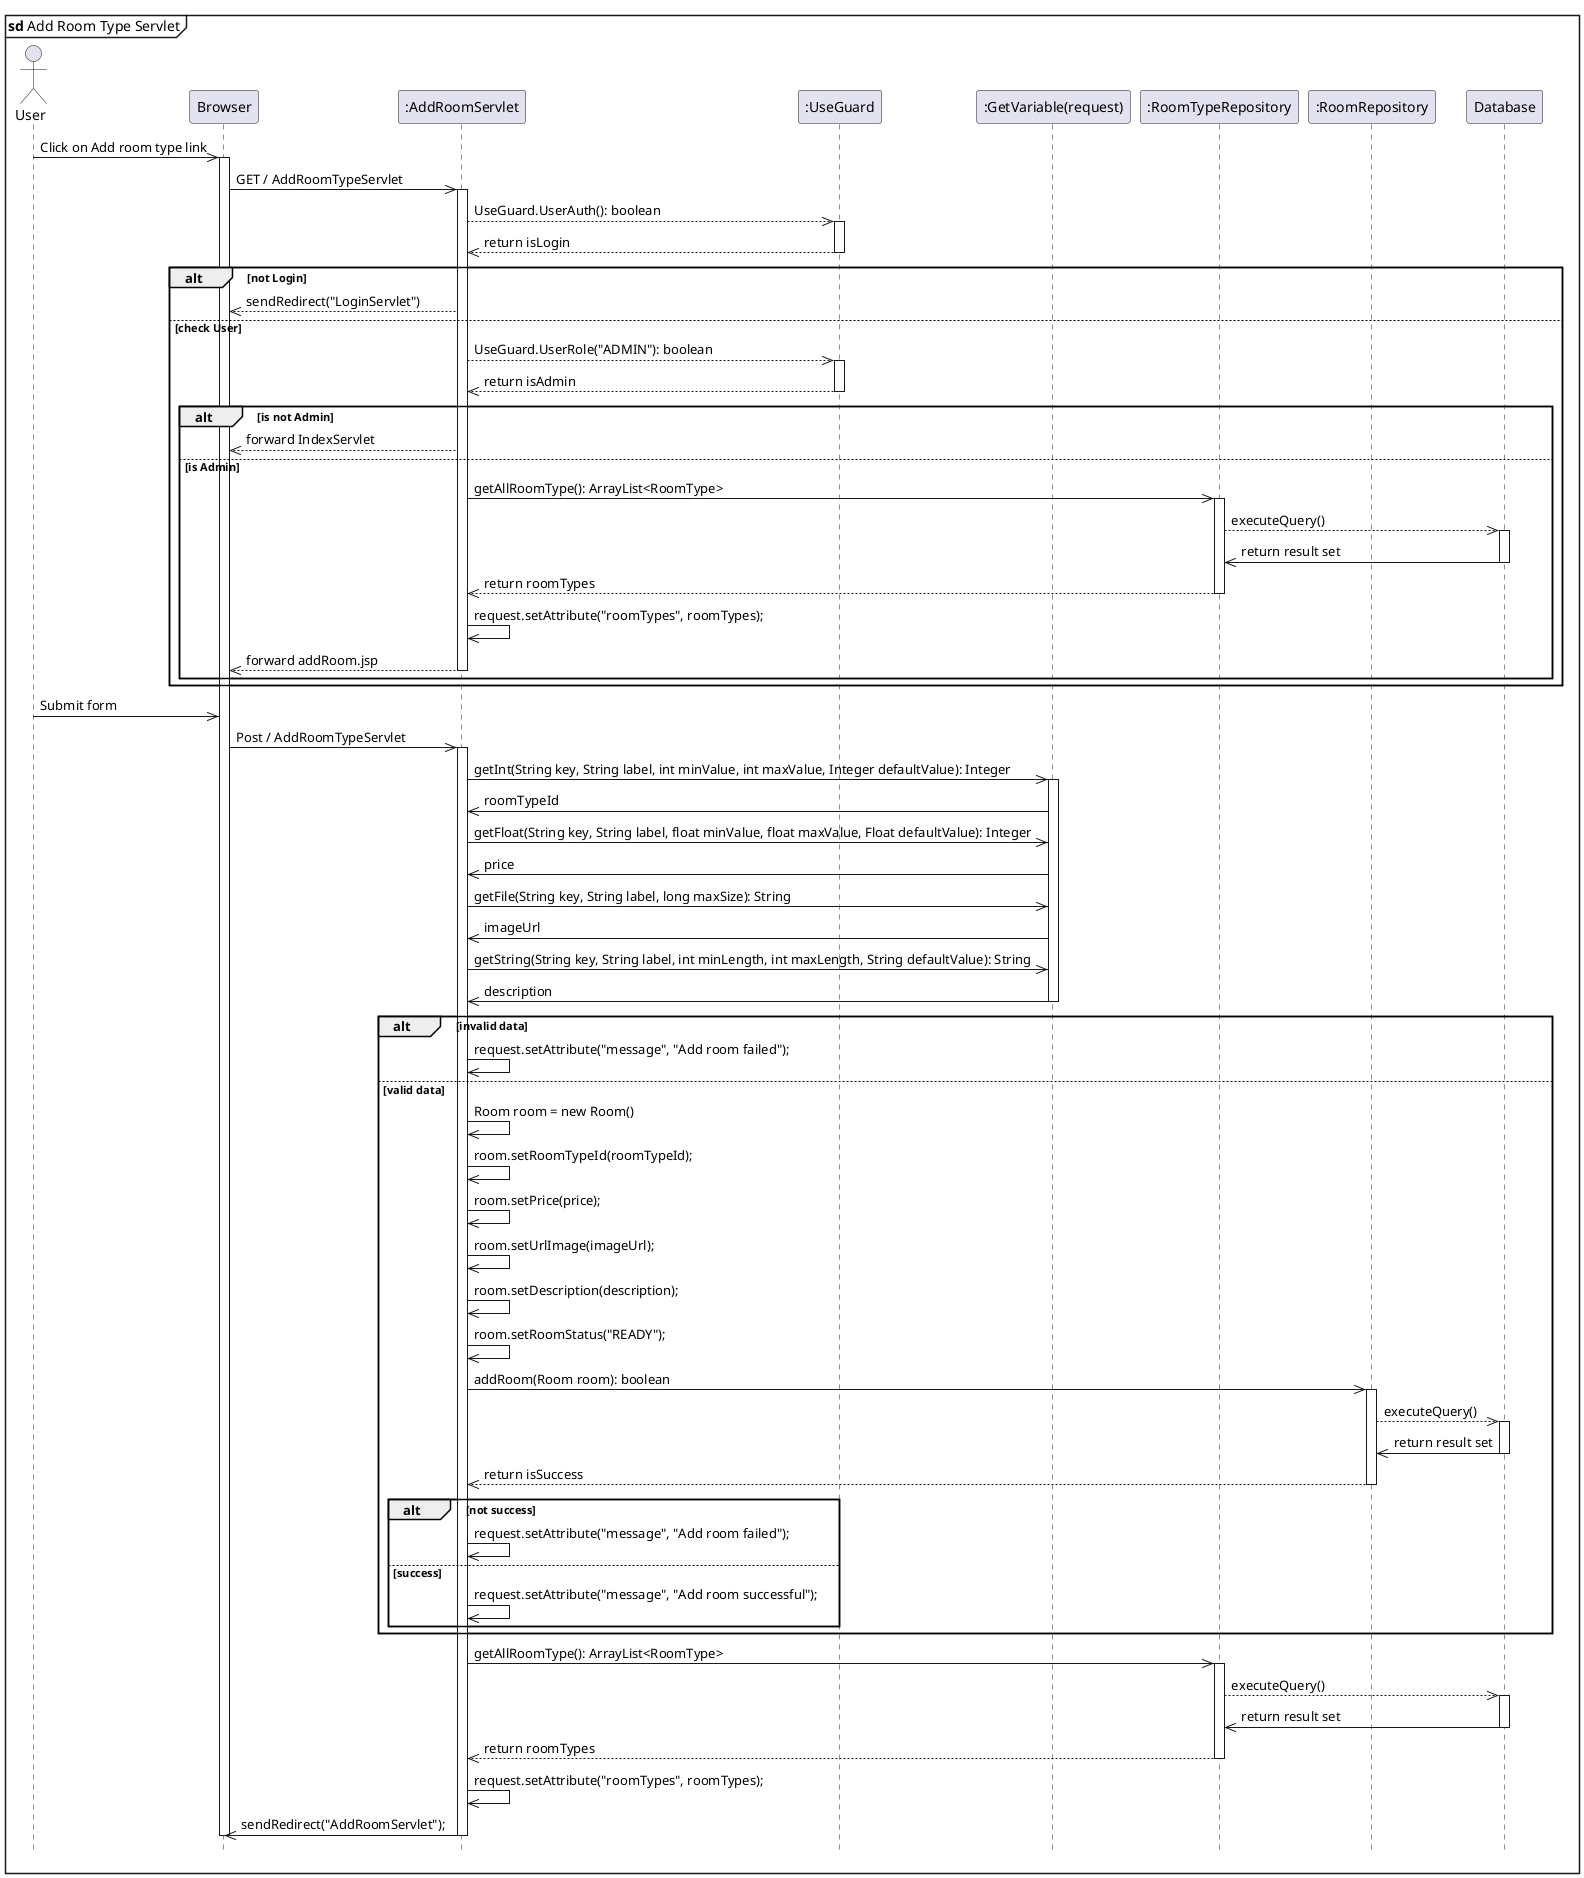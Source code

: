 @startuml addRoomTypeServlet

hide footbox
mainframe <b>sd</b> Add Room Type Servlet
actor User
participant "Browser" as Browser
participant ":AddRoomServlet" as AddRoomServlet
participant ":UseGuard" as UseGuard
participant ":GetVariable(request)" as GetVariable
participant ":RoomTypeRepository" as RoomTypeRepository
participant ":RoomRepository" as RoomRepository
participant "Database" as Database

User ->> Browser: Click on Add room type link
activate Browser
    Browser ->> AddRoomServlet: GET / AddRoomTypeServlet
    activate AddRoomServlet
        AddRoomServlet -->> UseGuard: UseGuard.UserAuth(): boolean
        activate UseGuard 
            UseGuard -->> AddRoomServlet:return isLogin
        deactivate UseGuard

        alt not Login
            AddRoomServlet -->> Browser: sendRedirect("LoginServlet")
        else check User
            AddRoomServlet -->> UseGuard: UseGuard.UserRole("ADMIN"): boolean
            activate UseGuard 
                UseGuard -->> AddRoomServlet:return isAdmin
            deactivate UseGuard
            alt is not Admin
                AddRoomServlet -->> Browser: forward IndexServlet
            else is Admin
                AddRoomServlet ->> RoomTypeRepository: getAllRoomType(): ArrayList<RoomType> 
                activate RoomTypeRepository
                    RoomTypeRepository -->>  Database: executeQuery()
                        activate Database 
                            Database ->> RoomTypeRepository: return result set
                        deactivate Database
                    RoomTypeRepository -->> AddRoomServlet: return roomTypes
                deactivate RoomTypeRepository

                AddRoomServlet ->> AddRoomServlet: request.setAttribute("roomTypes", roomTypes);
                AddRoomServlet -->> Browser: forward addRoom.jsp           
        deactivate AddRoomServlet
            end
        end

User ->> Browser: Submit form
    Browser ->> AddRoomServlet: Post / AddRoomTypeServlet   
    activate AddRoomServlet
        AddRoomServlet ->> GetVariable: getInt(String key, String label, int minValue, int maxValue, Integer defaultValue): Integer
    activate GetVariable
        GetVariable ->> AddRoomServlet: roomTypeId

        AddRoomServlet ->> GetVariable: getFloat(String key, String label, float minValue, float maxValue, Float defaultValue): Integer
        GetVariable ->> AddRoomServlet: price

        AddRoomServlet ->> GetVariable: getFile(String key, String label, long maxSize): String
        GetVariable ->> AddRoomServlet: imageUrl

        AddRoomServlet ->> GetVariable: getString(String key, String label, int minLength, int maxLength, String defaultValue): String
        GetVariable ->> AddRoomServlet: description
    deactivate GetVariable

        alt invalid data 
            AddRoomServlet ->> AddRoomServlet: request.setAttribute("message", "Add room failed");
        else valid data
            AddRoomServlet ->> AddRoomServlet: Room room = new Room()
            AddRoomServlet ->> AddRoomServlet: room.setRoomTypeId(roomTypeId); 
            AddRoomServlet ->> AddRoomServlet: room.setPrice(price); 
            AddRoomServlet ->> AddRoomServlet: room.setUrlImage(imageUrl); 
            AddRoomServlet ->> AddRoomServlet: room.setDescription(description); 
            AddRoomServlet ->> AddRoomServlet: room.setRoomStatus("READY"); 

            AddRoomServlet ->> RoomRepository: addRoom(Room room): boolean
            activate RoomRepository
                RoomRepository -->>  Database: executeQuery()
                    activate Database 
                        Database ->> RoomRepository: return result set
                    deactivate Database
                RoomRepository -->> AddRoomServlet: return isSuccess
            deactivate RoomRepository
            alt not success 
                AddRoomServlet ->> AddRoomServlet: request.setAttribute("message", "Add room failed");
            else success
                AddRoomServlet ->> AddRoomServlet: request.setAttribute("message", "Add room successful");
            end
        end
        AddRoomServlet ->> RoomTypeRepository: getAllRoomType(): ArrayList<RoomType> 
            activate RoomTypeRepository
                RoomTypeRepository -->>  Database: executeQuery()
                    activate Database 
                        Database ->> RoomTypeRepository: return result set
                    deactivate Database
                RoomTypeRepository -->> AddRoomServlet: return roomTypes
            deactivate RoomTypeRepository
        AddRoomServlet ->> AddRoomServlet: request.setAttribute("roomTypes", roomTypes);
        AddRoomServlet ->> Browser: sendRedirect("AddRoomServlet");

    deactivate AddRoomServlet
deactivate Browser